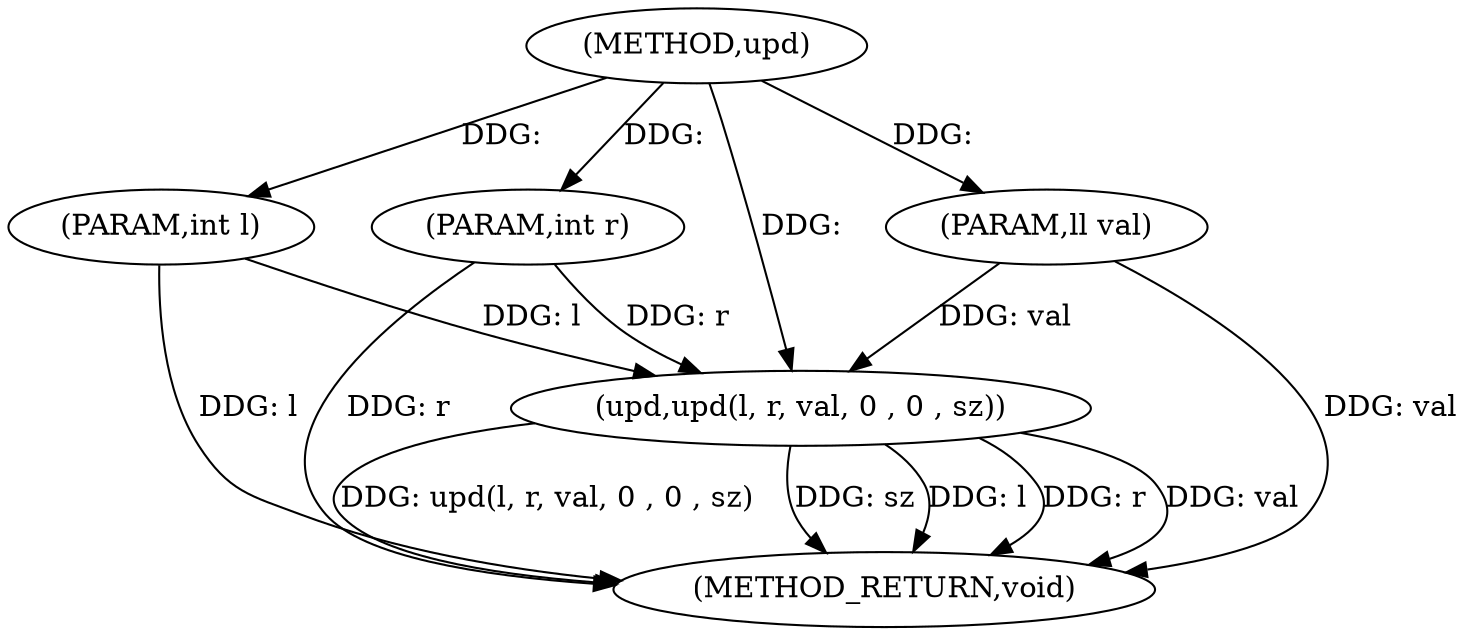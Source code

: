 digraph "upd" {  
"1000798" [label = "(METHOD,upd)" ]
"1000810" [label = "(METHOD_RETURN,void)" ]
"1000799" [label = "(PARAM,int l)" ]
"1000800" [label = "(PARAM,int r)" ]
"1000801" [label = "(PARAM,ll val)" ]
"1000803" [label = "(upd,upd(l, r, val, 0 , 0 , sz))" ]
  "1000799" -> "1000810"  [ label = "DDG: l"] 
  "1000800" -> "1000810"  [ label = "DDG: r"] 
  "1000801" -> "1000810"  [ label = "DDG: val"] 
  "1000803" -> "1000810"  [ label = "DDG: l"] 
  "1000803" -> "1000810"  [ label = "DDG: r"] 
  "1000803" -> "1000810"  [ label = "DDG: val"] 
  "1000803" -> "1000810"  [ label = "DDG: upd(l, r, val, 0 , 0 , sz)"] 
  "1000803" -> "1000810"  [ label = "DDG: sz"] 
  "1000798" -> "1000799"  [ label = "DDG: "] 
  "1000798" -> "1000800"  [ label = "DDG: "] 
  "1000798" -> "1000801"  [ label = "DDG: "] 
  "1000799" -> "1000803"  [ label = "DDG: l"] 
  "1000798" -> "1000803"  [ label = "DDG: "] 
  "1000800" -> "1000803"  [ label = "DDG: r"] 
  "1000801" -> "1000803"  [ label = "DDG: val"] 
}
